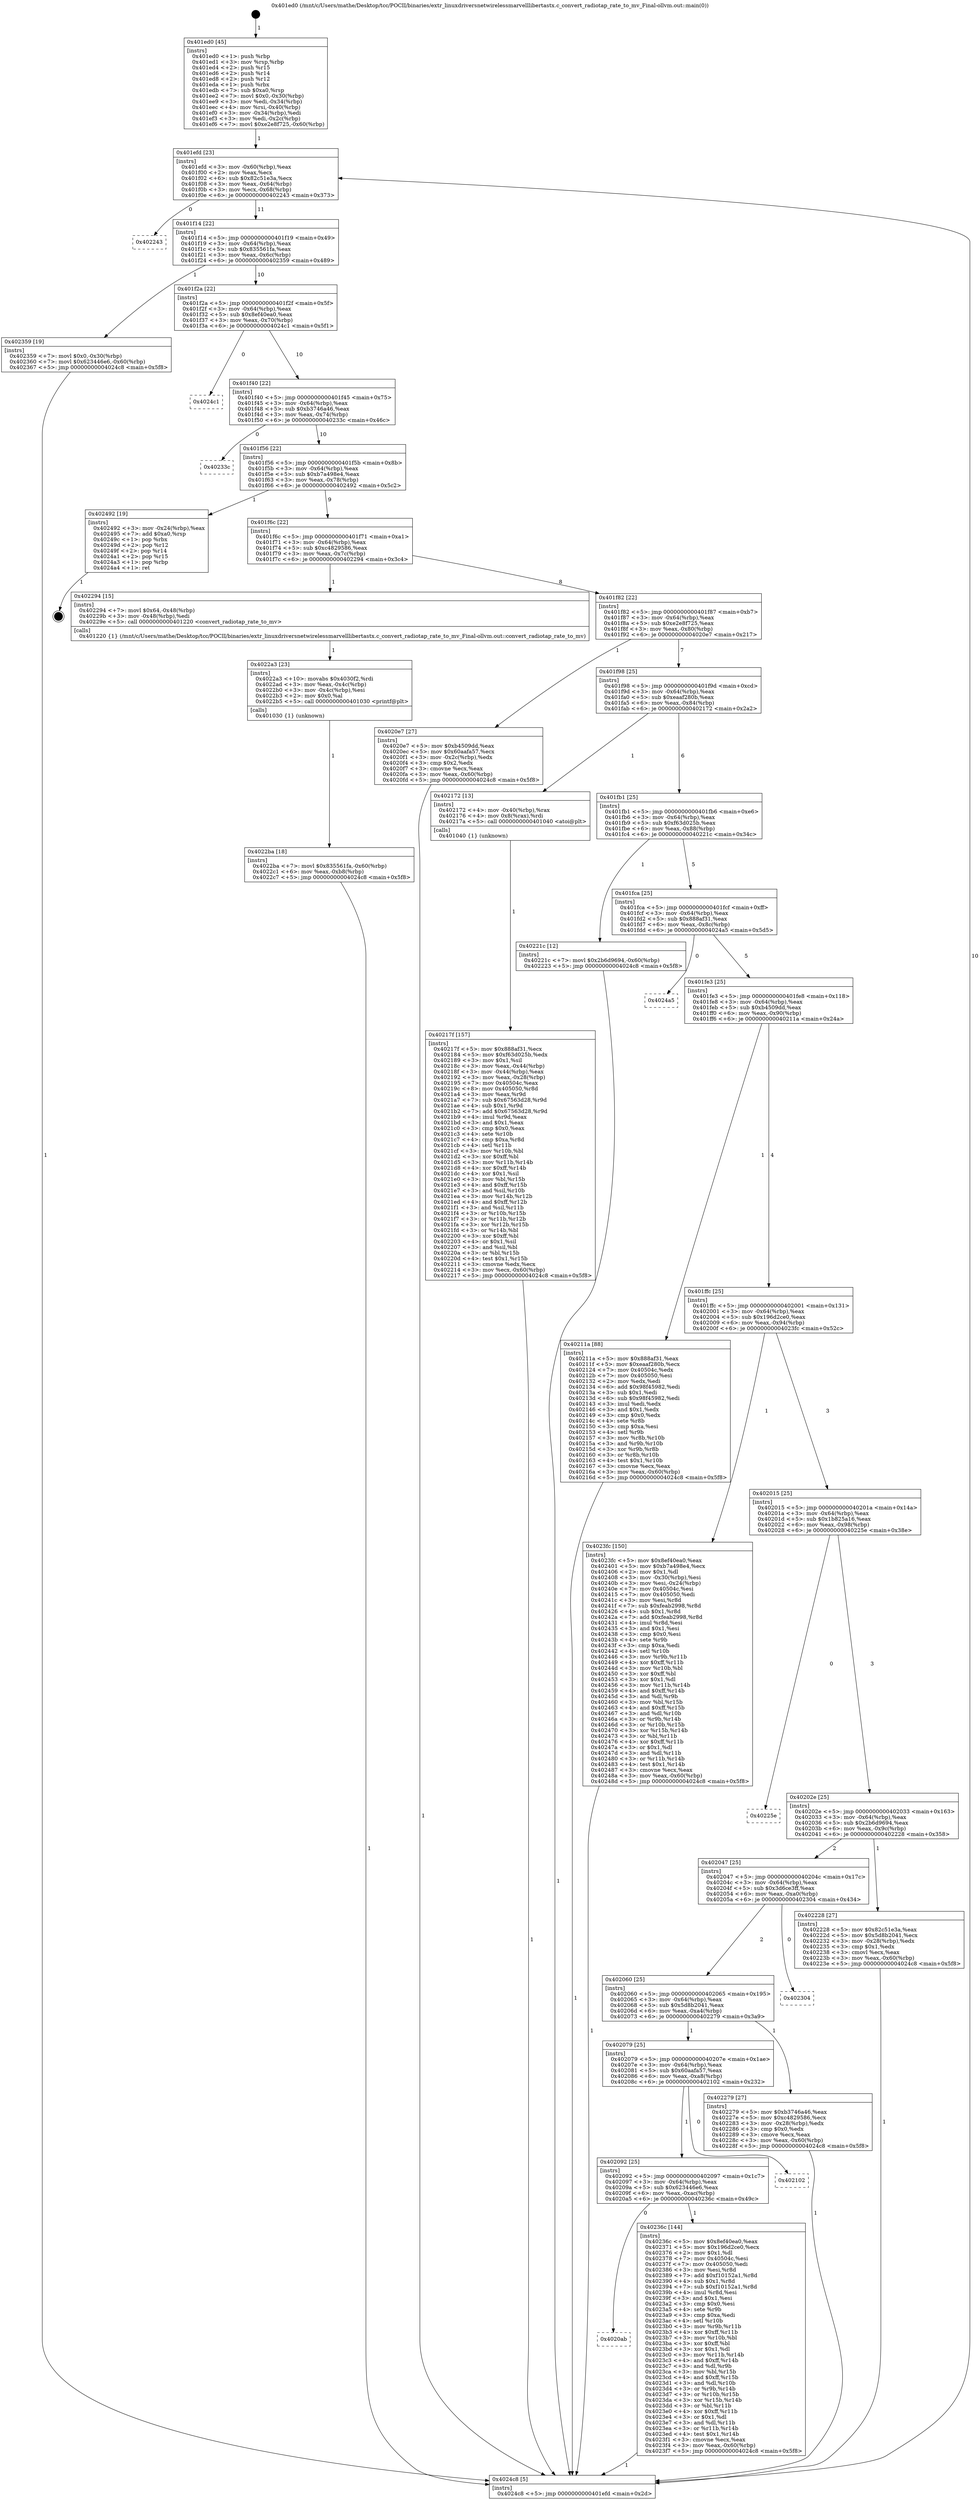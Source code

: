digraph "0x401ed0" {
  label = "0x401ed0 (/mnt/c/Users/mathe/Desktop/tcc/POCII/binaries/extr_linuxdriversnetwirelessmarvelllibertastx.c_convert_radiotap_rate_to_mv_Final-ollvm.out::main(0))"
  labelloc = "t"
  node[shape=record]

  Entry [label="",width=0.3,height=0.3,shape=circle,fillcolor=black,style=filled]
  "0x401efd" [label="{
     0x401efd [23]\l
     | [instrs]\l
     &nbsp;&nbsp;0x401efd \<+3\>: mov -0x60(%rbp),%eax\l
     &nbsp;&nbsp;0x401f00 \<+2\>: mov %eax,%ecx\l
     &nbsp;&nbsp;0x401f02 \<+6\>: sub $0x82c51e3a,%ecx\l
     &nbsp;&nbsp;0x401f08 \<+3\>: mov %eax,-0x64(%rbp)\l
     &nbsp;&nbsp;0x401f0b \<+3\>: mov %ecx,-0x68(%rbp)\l
     &nbsp;&nbsp;0x401f0e \<+6\>: je 0000000000402243 \<main+0x373\>\l
  }"]
  "0x402243" [label="{
     0x402243\l
  }", style=dashed]
  "0x401f14" [label="{
     0x401f14 [22]\l
     | [instrs]\l
     &nbsp;&nbsp;0x401f14 \<+5\>: jmp 0000000000401f19 \<main+0x49\>\l
     &nbsp;&nbsp;0x401f19 \<+3\>: mov -0x64(%rbp),%eax\l
     &nbsp;&nbsp;0x401f1c \<+5\>: sub $0x835561fa,%eax\l
     &nbsp;&nbsp;0x401f21 \<+3\>: mov %eax,-0x6c(%rbp)\l
     &nbsp;&nbsp;0x401f24 \<+6\>: je 0000000000402359 \<main+0x489\>\l
  }"]
  Exit [label="",width=0.3,height=0.3,shape=circle,fillcolor=black,style=filled,peripheries=2]
  "0x402359" [label="{
     0x402359 [19]\l
     | [instrs]\l
     &nbsp;&nbsp;0x402359 \<+7\>: movl $0x0,-0x30(%rbp)\l
     &nbsp;&nbsp;0x402360 \<+7\>: movl $0x623446e6,-0x60(%rbp)\l
     &nbsp;&nbsp;0x402367 \<+5\>: jmp 00000000004024c8 \<main+0x5f8\>\l
  }"]
  "0x401f2a" [label="{
     0x401f2a [22]\l
     | [instrs]\l
     &nbsp;&nbsp;0x401f2a \<+5\>: jmp 0000000000401f2f \<main+0x5f\>\l
     &nbsp;&nbsp;0x401f2f \<+3\>: mov -0x64(%rbp),%eax\l
     &nbsp;&nbsp;0x401f32 \<+5\>: sub $0x8ef40ea0,%eax\l
     &nbsp;&nbsp;0x401f37 \<+3\>: mov %eax,-0x70(%rbp)\l
     &nbsp;&nbsp;0x401f3a \<+6\>: je 00000000004024c1 \<main+0x5f1\>\l
  }"]
  "0x4020ab" [label="{
     0x4020ab\l
  }", style=dashed]
  "0x4024c1" [label="{
     0x4024c1\l
  }", style=dashed]
  "0x401f40" [label="{
     0x401f40 [22]\l
     | [instrs]\l
     &nbsp;&nbsp;0x401f40 \<+5\>: jmp 0000000000401f45 \<main+0x75\>\l
     &nbsp;&nbsp;0x401f45 \<+3\>: mov -0x64(%rbp),%eax\l
     &nbsp;&nbsp;0x401f48 \<+5\>: sub $0xb3746a46,%eax\l
     &nbsp;&nbsp;0x401f4d \<+3\>: mov %eax,-0x74(%rbp)\l
     &nbsp;&nbsp;0x401f50 \<+6\>: je 000000000040233c \<main+0x46c\>\l
  }"]
  "0x40236c" [label="{
     0x40236c [144]\l
     | [instrs]\l
     &nbsp;&nbsp;0x40236c \<+5\>: mov $0x8ef40ea0,%eax\l
     &nbsp;&nbsp;0x402371 \<+5\>: mov $0x196d2ce0,%ecx\l
     &nbsp;&nbsp;0x402376 \<+2\>: mov $0x1,%dl\l
     &nbsp;&nbsp;0x402378 \<+7\>: mov 0x40504c,%esi\l
     &nbsp;&nbsp;0x40237f \<+7\>: mov 0x405050,%edi\l
     &nbsp;&nbsp;0x402386 \<+3\>: mov %esi,%r8d\l
     &nbsp;&nbsp;0x402389 \<+7\>: add $0xf10152a1,%r8d\l
     &nbsp;&nbsp;0x402390 \<+4\>: sub $0x1,%r8d\l
     &nbsp;&nbsp;0x402394 \<+7\>: sub $0xf10152a1,%r8d\l
     &nbsp;&nbsp;0x40239b \<+4\>: imul %r8d,%esi\l
     &nbsp;&nbsp;0x40239f \<+3\>: and $0x1,%esi\l
     &nbsp;&nbsp;0x4023a2 \<+3\>: cmp $0x0,%esi\l
     &nbsp;&nbsp;0x4023a5 \<+4\>: sete %r9b\l
     &nbsp;&nbsp;0x4023a9 \<+3\>: cmp $0xa,%edi\l
     &nbsp;&nbsp;0x4023ac \<+4\>: setl %r10b\l
     &nbsp;&nbsp;0x4023b0 \<+3\>: mov %r9b,%r11b\l
     &nbsp;&nbsp;0x4023b3 \<+4\>: xor $0xff,%r11b\l
     &nbsp;&nbsp;0x4023b7 \<+3\>: mov %r10b,%bl\l
     &nbsp;&nbsp;0x4023ba \<+3\>: xor $0xff,%bl\l
     &nbsp;&nbsp;0x4023bd \<+3\>: xor $0x1,%dl\l
     &nbsp;&nbsp;0x4023c0 \<+3\>: mov %r11b,%r14b\l
     &nbsp;&nbsp;0x4023c3 \<+4\>: and $0xff,%r14b\l
     &nbsp;&nbsp;0x4023c7 \<+3\>: and %dl,%r9b\l
     &nbsp;&nbsp;0x4023ca \<+3\>: mov %bl,%r15b\l
     &nbsp;&nbsp;0x4023cd \<+4\>: and $0xff,%r15b\l
     &nbsp;&nbsp;0x4023d1 \<+3\>: and %dl,%r10b\l
     &nbsp;&nbsp;0x4023d4 \<+3\>: or %r9b,%r14b\l
     &nbsp;&nbsp;0x4023d7 \<+3\>: or %r10b,%r15b\l
     &nbsp;&nbsp;0x4023da \<+3\>: xor %r15b,%r14b\l
     &nbsp;&nbsp;0x4023dd \<+3\>: or %bl,%r11b\l
     &nbsp;&nbsp;0x4023e0 \<+4\>: xor $0xff,%r11b\l
     &nbsp;&nbsp;0x4023e4 \<+3\>: or $0x1,%dl\l
     &nbsp;&nbsp;0x4023e7 \<+3\>: and %dl,%r11b\l
     &nbsp;&nbsp;0x4023ea \<+3\>: or %r11b,%r14b\l
     &nbsp;&nbsp;0x4023ed \<+4\>: test $0x1,%r14b\l
     &nbsp;&nbsp;0x4023f1 \<+3\>: cmovne %ecx,%eax\l
     &nbsp;&nbsp;0x4023f4 \<+3\>: mov %eax,-0x60(%rbp)\l
     &nbsp;&nbsp;0x4023f7 \<+5\>: jmp 00000000004024c8 \<main+0x5f8\>\l
  }"]
  "0x40233c" [label="{
     0x40233c\l
  }", style=dashed]
  "0x401f56" [label="{
     0x401f56 [22]\l
     | [instrs]\l
     &nbsp;&nbsp;0x401f56 \<+5\>: jmp 0000000000401f5b \<main+0x8b\>\l
     &nbsp;&nbsp;0x401f5b \<+3\>: mov -0x64(%rbp),%eax\l
     &nbsp;&nbsp;0x401f5e \<+5\>: sub $0xb7a498e4,%eax\l
     &nbsp;&nbsp;0x401f63 \<+3\>: mov %eax,-0x78(%rbp)\l
     &nbsp;&nbsp;0x401f66 \<+6\>: je 0000000000402492 \<main+0x5c2\>\l
  }"]
  "0x402092" [label="{
     0x402092 [25]\l
     | [instrs]\l
     &nbsp;&nbsp;0x402092 \<+5\>: jmp 0000000000402097 \<main+0x1c7\>\l
     &nbsp;&nbsp;0x402097 \<+3\>: mov -0x64(%rbp),%eax\l
     &nbsp;&nbsp;0x40209a \<+5\>: sub $0x623446e6,%eax\l
     &nbsp;&nbsp;0x40209f \<+6\>: mov %eax,-0xac(%rbp)\l
     &nbsp;&nbsp;0x4020a5 \<+6\>: je 000000000040236c \<main+0x49c\>\l
  }"]
  "0x402492" [label="{
     0x402492 [19]\l
     | [instrs]\l
     &nbsp;&nbsp;0x402492 \<+3\>: mov -0x24(%rbp),%eax\l
     &nbsp;&nbsp;0x402495 \<+7\>: add $0xa0,%rsp\l
     &nbsp;&nbsp;0x40249c \<+1\>: pop %rbx\l
     &nbsp;&nbsp;0x40249d \<+2\>: pop %r12\l
     &nbsp;&nbsp;0x40249f \<+2\>: pop %r14\l
     &nbsp;&nbsp;0x4024a1 \<+2\>: pop %r15\l
     &nbsp;&nbsp;0x4024a3 \<+1\>: pop %rbp\l
     &nbsp;&nbsp;0x4024a4 \<+1\>: ret\l
  }"]
  "0x401f6c" [label="{
     0x401f6c [22]\l
     | [instrs]\l
     &nbsp;&nbsp;0x401f6c \<+5\>: jmp 0000000000401f71 \<main+0xa1\>\l
     &nbsp;&nbsp;0x401f71 \<+3\>: mov -0x64(%rbp),%eax\l
     &nbsp;&nbsp;0x401f74 \<+5\>: sub $0xc4829586,%eax\l
     &nbsp;&nbsp;0x401f79 \<+3\>: mov %eax,-0x7c(%rbp)\l
     &nbsp;&nbsp;0x401f7c \<+6\>: je 0000000000402294 \<main+0x3c4\>\l
  }"]
  "0x402102" [label="{
     0x402102\l
  }", style=dashed]
  "0x402294" [label="{
     0x402294 [15]\l
     | [instrs]\l
     &nbsp;&nbsp;0x402294 \<+7\>: movl $0x64,-0x48(%rbp)\l
     &nbsp;&nbsp;0x40229b \<+3\>: mov -0x48(%rbp),%edi\l
     &nbsp;&nbsp;0x40229e \<+5\>: call 0000000000401220 \<convert_radiotap_rate_to_mv\>\l
     | [calls]\l
     &nbsp;&nbsp;0x401220 \{1\} (/mnt/c/Users/mathe/Desktop/tcc/POCII/binaries/extr_linuxdriversnetwirelessmarvelllibertastx.c_convert_radiotap_rate_to_mv_Final-ollvm.out::convert_radiotap_rate_to_mv)\l
  }"]
  "0x401f82" [label="{
     0x401f82 [22]\l
     | [instrs]\l
     &nbsp;&nbsp;0x401f82 \<+5\>: jmp 0000000000401f87 \<main+0xb7\>\l
     &nbsp;&nbsp;0x401f87 \<+3\>: mov -0x64(%rbp),%eax\l
     &nbsp;&nbsp;0x401f8a \<+5\>: sub $0xe2e8f725,%eax\l
     &nbsp;&nbsp;0x401f8f \<+3\>: mov %eax,-0x80(%rbp)\l
     &nbsp;&nbsp;0x401f92 \<+6\>: je 00000000004020e7 \<main+0x217\>\l
  }"]
  "0x4022ba" [label="{
     0x4022ba [18]\l
     | [instrs]\l
     &nbsp;&nbsp;0x4022ba \<+7\>: movl $0x835561fa,-0x60(%rbp)\l
     &nbsp;&nbsp;0x4022c1 \<+6\>: mov %eax,-0xb8(%rbp)\l
     &nbsp;&nbsp;0x4022c7 \<+5\>: jmp 00000000004024c8 \<main+0x5f8\>\l
  }"]
  "0x4020e7" [label="{
     0x4020e7 [27]\l
     | [instrs]\l
     &nbsp;&nbsp;0x4020e7 \<+5\>: mov $0xb4509dd,%eax\l
     &nbsp;&nbsp;0x4020ec \<+5\>: mov $0x60aafa57,%ecx\l
     &nbsp;&nbsp;0x4020f1 \<+3\>: mov -0x2c(%rbp),%edx\l
     &nbsp;&nbsp;0x4020f4 \<+3\>: cmp $0x2,%edx\l
     &nbsp;&nbsp;0x4020f7 \<+3\>: cmovne %ecx,%eax\l
     &nbsp;&nbsp;0x4020fa \<+3\>: mov %eax,-0x60(%rbp)\l
     &nbsp;&nbsp;0x4020fd \<+5\>: jmp 00000000004024c8 \<main+0x5f8\>\l
  }"]
  "0x401f98" [label="{
     0x401f98 [25]\l
     | [instrs]\l
     &nbsp;&nbsp;0x401f98 \<+5\>: jmp 0000000000401f9d \<main+0xcd\>\l
     &nbsp;&nbsp;0x401f9d \<+3\>: mov -0x64(%rbp),%eax\l
     &nbsp;&nbsp;0x401fa0 \<+5\>: sub $0xeaaf280b,%eax\l
     &nbsp;&nbsp;0x401fa5 \<+6\>: mov %eax,-0x84(%rbp)\l
     &nbsp;&nbsp;0x401fab \<+6\>: je 0000000000402172 \<main+0x2a2\>\l
  }"]
  "0x4024c8" [label="{
     0x4024c8 [5]\l
     | [instrs]\l
     &nbsp;&nbsp;0x4024c8 \<+5\>: jmp 0000000000401efd \<main+0x2d\>\l
  }"]
  "0x401ed0" [label="{
     0x401ed0 [45]\l
     | [instrs]\l
     &nbsp;&nbsp;0x401ed0 \<+1\>: push %rbp\l
     &nbsp;&nbsp;0x401ed1 \<+3\>: mov %rsp,%rbp\l
     &nbsp;&nbsp;0x401ed4 \<+2\>: push %r15\l
     &nbsp;&nbsp;0x401ed6 \<+2\>: push %r14\l
     &nbsp;&nbsp;0x401ed8 \<+2\>: push %r12\l
     &nbsp;&nbsp;0x401eda \<+1\>: push %rbx\l
     &nbsp;&nbsp;0x401edb \<+7\>: sub $0xa0,%rsp\l
     &nbsp;&nbsp;0x401ee2 \<+7\>: movl $0x0,-0x30(%rbp)\l
     &nbsp;&nbsp;0x401ee9 \<+3\>: mov %edi,-0x34(%rbp)\l
     &nbsp;&nbsp;0x401eec \<+4\>: mov %rsi,-0x40(%rbp)\l
     &nbsp;&nbsp;0x401ef0 \<+3\>: mov -0x34(%rbp),%edi\l
     &nbsp;&nbsp;0x401ef3 \<+3\>: mov %edi,-0x2c(%rbp)\l
     &nbsp;&nbsp;0x401ef6 \<+7\>: movl $0xe2e8f725,-0x60(%rbp)\l
  }"]
  "0x4022a3" [label="{
     0x4022a3 [23]\l
     | [instrs]\l
     &nbsp;&nbsp;0x4022a3 \<+10\>: movabs $0x4030f2,%rdi\l
     &nbsp;&nbsp;0x4022ad \<+3\>: mov %eax,-0x4c(%rbp)\l
     &nbsp;&nbsp;0x4022b0 \<+3\>: mov -0x4c(%rbp),%esi\l
     &nbsp;&nbsp;0x4022b3 \<+2\>: mov $0x0,%al\l
     &nbsp;&nbsp;0x4022b5 \<+5\>: call 0000000000401030 \<printf@plt\>\l
     | [calls]\l
     &nbsp;&nbsp;0x401030 \{1\} (unknown)\l
  }"]
  "0x402172" [label="{
     0x402172 [13]\l
     | [instrs]\l
     &nbsp;&nbsp;0x402172 \<+4\>: mov -0x40(%rbp),%rax\l
     &nbsp;&nbsp;0x402176 \<+4\>: mov 0x8(%rax),%rdi\l
     &nbsp;&nbsp;0x40217a \<+5\>: call 0000000000401040 \<atoi@plt\>\l
     | [calls]\l
     &nbsp;&nbsp;0x401040 \{1\} (unknown)\l
  }"]
  "0x401fb1" [label="{
     0x401fb1 [25]\l
     | [instrs]\l
     &nbsp;&nbsp;0x401fb1 \<+5\>: jmp 0000000000401fb6 \<main+0xe6\>\l
     &nbsp;&nbsp;0x401fb6 \<+3\>: mov -0x64(%rbp),%eax\l
     &nbsp;&nbsp;0x401fb9 \<+5\>: sub $0xf63d025b,%eax\l
     &nbsp;&nbsp;0x401fbe \<+6\>: mov %eax,-0x88(%rbp)\l
     &nbsp;&nbsp;0x401fc4 \<+6\>: je 000000000040221c \<main+0x34c\>\l
  }"]
  "0x402079" [label="{
     0x402079 [25]\l
     | [instrs]\l
     &nbsp;&nbsp;0x402079 \<+5\>: jmp 000000000040207e \<main+0x1ae\>\l
     &nbsp;&nbsp;0x40207e \<+3\>: mov -0x64(%rbp),%eax\l
     &nbsp;&nbsp;0x402081 \<+5\>: sub $0x60aafa57,%eax\l
     &nbsp;&nbsp;0x402086 \<+6\>: mov %eax,-0xa8(%rbp)\l
     &nbsp;&nbsp;0x40208c \<+6\>: je 0000000000402102 \<main+0x232\>\l
  }"]
  "0x40221c" [label="{
     0x40221c [12]\l
     | [instrs]\l
     &nbsp;&nbsp;0x40221c \<+7\>: movl $0x2b6d9694,-0x60(%rbp)\l
     &nbsp;&nbsp;0x402223 \<+5\>: jmp 00000000004024c8 \<main+0x5f8\>\l
  }"]
  "0x401fca" [label="{
     0x401fca [25]\l
     | [instrs]\l
     &nbsp;&nbsp;0x401fca \<+5\>: jmp 0000000000401fcf \<main+0xff\>\l
     &nbsp;&nbsp;0x401fcf \<+3\>: mov -0x64(%rbp),%eax\l
     &nbsp;&nbsp;0x401fd2 \<+5\>: sub $0x888af31,%eax\l
     &nbsp;&nbsp;0x401fd7 \<+6\>: mov %eax,-0x8c(%rbp)\l
     &nbsp;&nbsp;0x401fdd \<+6\>: je 00000000004024a5 \<main+0x5d5\>\l
  }"]
  "0x402279" [label="{
     0x402279 [27]\l
     | [instrs]\l
     &nbsp;&nbsp;0x402279 \<+5\>: mov $0xb3746a46,%eax\l
     &nbsp;&nbsp;0x40227e \<+5\>: mov $0xc4829586,%ecx\l
     &nbsp;&nbsp;0x402283 \<+3\>: mov -0x28(%rbp),%edx\l
     &nbsp;&nbsp;0x402286 \<+3\>: cmp $0x0,%edx\l
     &nbsp;&nbsp;0x402289 \<+3\>: cmove %ecx,%eax\l
     &nbsp;&nbsp;0x40228c \<+3\>: mov %eax,-0x60(%rbp)\l
     &nbsp;&nbsp;0x40228f \<+5\>: jmp 00000000004024c8 \<main+0x5f8\>\l
  }"]
  "0x4024a5" [label="{
     0x4024a5\l
  }", style=dashed]
  "0x401fe3" [label="{
     0x401fe3 [25]\l
     | [instrs]\l
     &nbsp;&nbsp;0x401fe3 \<+5\>: jmp 0000000000401fe8 \<main+0x118\>\l
     &nbsp;&nbsp;0x401fe8 \<+3\>: mov -0x64(%rbp),%eax\l
     &nbsp;&nbsp;0x401feb \<+5\>: sub $0xb4509dd,%eax\l
     &nbsp;&nbsp;0x401ff0 \<+6\>: mov %eax,-0x90(%rbp)\l
     &nbsp;&nbsp;0x401ff6 \<+6\>: je 000000000040211a \<main+0x24a\>\l
  }"]
  "0x402060" [label="{
     0x402060 [25]\l
     | [instrs]\l
     &nbsp;&nbsp;0x402060 \<+5\>: jmp 0000000000402065 \<main+0x195\>\l
     &nbsp;&nbsp;0x402065 \<+3\>: mov -0x64(%rbp),%eax\l
     &nbsp;&nbsp;0x402068 \<+5\>: sub $0x5d8b2041,%eax\l
     &nbsp;&nbsp;0x40206d \<+6\>: mov %eax,-0xa4(%rbp)\l
     &nbsp;&nbsp;0x402073 \<+6\>: je 0000000000402279 \<main+0x3a9\>\l
  }"]
  "0x40211a" [label="{
     0x40211a [88]\l
     | [instrs]\l
     &nbsp;&nbsp;0x40211a \<+5\>: mov $0x888af31,%eax\l
     &nbsp;&nbsp;0x40211f \<+5\>: mov $0xeaaf280b,%ecx\l
     &nbsp;&nbsp;0x402124 \<+7\>: mov 0x40504c,%edx\l
     &nbsp;&nbsp;0x40212b \<+7\>: mov 0x405050,%esi\l
     &nbsp;&nbsp;0x402132 \<+2\>: mov %edx,%edi\l
     &nbsp;&nbsp;0x402134 \<+6\>: add $0x98f45982,%edi\l
     &nbsp;&nbsp;0x40213a \<+3\>: sub $0x1,%edi\l
     &nbsp;&nbsp;0x40213d \<+6\>: sub $0x98f45982,%edi\l
     &nbsp;&nbsp;0x402143 \<+3\>: imul %edi,%edx\l
     &nbsp;&nbsp;0x402146 \<+3\>: and $0x1,%edx\l
     &nbsp;&nbsp;0x402149 \<+3\>: cmp $0x0,%edx\l
     &nbsp;&nbsp;0x40214c \<+4\>: sete %r8b\l
     &nbsp;&nbsp;0x402150 \<+3\>: cmp $0xa,%esi\l
     &nbsp;&nbsp;0x402153 \<+4\>: setl %r9b\l
     &nbsp;&nbsp;0x402157 \<+3\>: mov %r8b,%r10b\l
     &nbsp;&nbsp;0x40215a \<+3\>: and %r9b,%r10b\l
     &nbsp;&nbsp;0x40215d \<+3\>: xor %r9b,%r8b\l
     &nbsp;&nbsp;0x402160 \<+3\>: or %r8b,%r10b\l
     &nbsp;&nbsp;0x402163 \<+4\>: test $0x1,%r10b\l
     &nbsp;&nbsp;0x402167 \<+3\>: cmovne %ecx,%eax\l
     &nbsp;&nbsp;0x40216a \<+3\>: mov %eax,-0x60(%rbp)\l
     &nbsp;&nbsp;0x40216d \<+5\>: jmp 00000000004024c8 \<main+0x5f8\>\l
  }"]
  "0x401ffc" [label="{
     0x401ffc [25]\l
     | [instrs]\l
     &nbsp;&nbsp;0x401ffc \<+5\>: jmp 0000000000402001 \<main+0x131\>\l
     &nbsp;&nbsp;0x402001 \<+3\>: mov -0x64(%rbp),%eax\l
     &nbsp;&nbsp;0x402004 \<+5\>: sub $0x196d2ce0,%eax\l
     &nbsp;&nbsp;0x402009 \<+6\>: mov %eax,-0x94(%rbp)\l
     &nbsp;&nbsp;0x40200f \<+6\>: je 00000000004023fc \<main+0x52c\>\l
  }"]
  "0x40217f" [label="{
     0x40217f [157]\l
     | [instrs]\l
     &nbsp;&nbsp;0x40217f \<+5\>: mov $0x888af31,%ecx\l
     &nbsp;&nbsp;0x402184 \<+5\>: mov $0xf63d025b,%edx\l
     &nbsp;&nbsp;0x402189 \<+3\>: mov $0x1,%sil\l
     &nbsp;&nbsp;0x40218c \<+3\>: mov %eax,-0x44(%rbp)\l
     &nbsp;&nbsp;0x40218f \<+3\>: mov -0x44(%rbp),%eax\l
     &nbsp;&nbsp;0x402192 \<+3\>: mov %eax,-0x28(%rbp)\l
     &nbsp;&nbsp;0x402195 \<+7\>: mov 0x40504c,%eax\l
     &nbsp;&nbsp;0x40219c \<+8\>: mov 0x405050,%r8d\l
     &nbsp;&nbsp;0x4021a4 \<+3\>: mov %eax,%r9d\l
     &nbsp;&nbsp;0x4021a7 \<+7\>: sub $0x67563d28,%r9d\l
     &nbsp;&nbsp;0x4021ae \<+4\>: sub $0x1,%r9d\l
     &nbsp;&nbsp;0x4021b2 \<+7\>: add $0x67563d28,%r9d\l
     &nbsp;&nbsp;0x4021b9 \<+4\>: imul %r9d,%eax\l
     &nbsp;&nbsp;0x4021bd \<+3\>: and $0x1,%eax\l
     &nbsp;&nbsp;0x4021c0 \<+3\>: cmp $0x0,%eax\l
     &nbsp;&nbsp;0x4021c3 \<+4\>: sete %r10b\l
     &nbsp;&nbsp;0x4021c7 \<+4\>: cmp $0xa,%r8d\l
     &nbsp;&nbsp;0x4021cb \<+4\>: setl %r11b\l
     &nbsp;&nbsp;0x4021cf \<+3\>: mov %r10b,%bl\l
     &nbsp;&nbsp;0x4021d2 \<+3\>: xor $0xff,%bl\l
     &nbsp;&nbsp;0x4021d5 \<+3\>: mov %r11b,%r14b\l
     &nbsp;&nbsp;0x4021d8 \<+4\>: xor $0xff,%r14b\l
     &nbsp;&nbsp;0x4021dc \<+4\>: xor $0x1,%sil\l
     &nbsp;&nbsp;0x4021e0 \<+3\>: mov %bl,%r15b\l
     &nbsp;&nbsp;0x4021e3 \<+4\>: and $0xff,%r15b\l
     &nbsp;&nbsp;0x4021e7 \<+3\>: and %sil,%r10b\l
     &nbsp;&nbsp;0x4021ea \<+3\>: mov %r14b,%r12b\l
     &nbsp;&nbsp;0x4021ed \<+4\>: and $0xff,%r12b\l
     &nbsp;&nbsp;0x4021f1 \<+3\>: and %sil,%r11b\l
     &nbsp;&nbsp;0x4021f4 \<+3\>: or %r10b,%r15b\l
     &nbsp;&nbsp;0x4021f7 \<+3\>: or %r11b,%r12b\l
     &nbsp;&nbsp;0x4021fa \<+3\>: xor %r12b,%r15b\l
     &nbsp;&nbsp;0x4021fd \<+3\>: or %r14b,%bl\l
     &nbsp;&nbsp;0x402200 \<+3\>: xor $0xff,%bl\l
     &nbsp;&nbsp;0x402203 \<+4\>: or $0x1,%sil\l
     &nbsp;&nbsp;0x402207 \<+3\>: and %sil,%bl\l
     &nbsp;&nbsp;0x40220a \<+3\>: or %bl,%r15b\l
     &nbsp;&nbsp;0x40220d \<+4\>: test $0x1,%r15b\l
     &nbsp;&nbsp;0x402211 \<+3\>: cmovne %edx,%ecx\l
     &nbsp;&nbsp;0x402214 \<+3\>: mov %ecx,-0x60(%rbp)\l
     &nbsp;&nbsp;0x402217 \<+5\>: jmp 00000000004024c8 \<main+0x5f8\>\l
  }"]
  "0x402304" [label="{
     0x402304\l
  }", style=dashed]
  "0x4023fc" [label="{
     0x4023fc [150]\l
     | [instrs]\l
     &nbsp;&nbsp;0x4023fc \<+5\>: mov $0x8ef40ea0,%eax\l
     &nbsp;&nbsp;0x402401 \<+5\>: mov $0xb7a498e4,%ecx\l
     &nbsp;&nbsp;0x402406 \<+2\>: mov $0x1,%dl\l
     &nbsp;&nbsp;0x402408 \<+3\>: mov -0x30(%rbp),%esi\l
     &nbsp;&nbsp;0x40240b \<+3\>: mov %esi,-0x24(%rbp)\l
     &nbsp;&nbsp;0x40240e \<+7\>: mov 0x40504c,%esi\l
     &nbsp;&nbsp;0x402415 \<+7\>: mov 0x405050,%edi\l
     &nbsp;&nbsp;0x40241c \<+3\>: mov %esi,%r8d\l
     &nbsp;&nbsp;0x40241f \<+7\>: sub $0xfeab2998,%r8d\l
     &nbsp;&nbsp;0x402426 \<+4\>: sub $0x1,%r8d\l
     &nbsp;&nbsp;0x40242a \<+7\>: add $0xfeab2998,%r8d\l
     &nbsp;&nbsp;0x402431 \<+4\>: imul %r8d,%esi\l
     &nbsp;&nbsp;0x402435 \<+3\>: and $0x1,%esi\l
     &nbsp;&nbsp;0x402438 \<+3\>: cmp $0x0,%esi\l
     &nbsp;&nbsp;0x40243b \<+4\>: sete %r9b\l
     &nbsp;&nbsp;0x40243f \<+3\>: cmp $0xa,%edi\l
     &nbsp;&nbsp;0x402442 \<+4\>: setl %r10b\l
     &nbsp;&nbsp;0x402446 \<+3\>: mov %r9b,%r11b\l
     &nbsp;&nbsp;0x402449 \<+4\>: xor $0xff,%r11b\l
     &nbsp;&nbsp;0x40244d \<+3\>: mov %r10b,%bl\l
     &nbsp;&nbsp;0x402450 \<+3\>: xor $0xff,%bl\l
     &nbsp;&nbsp;0x402453 \<+3\>: xor $0x1,%dl\l
     &nbsp;&nbsp;0x402456 \<+3\>: mov %r11b,%r14b\l
     &nbsp;&nbsp;0x402459 \<+4\>: and $0xff,%r14b\l
     &nbsp;&nbsp;0x40245d \<+3\>: and %dl,%r9b\l
     &nbsp;&nbsp;0x402460 \<+3\>: mov %bl,%r15b\l
     &nbsp;&nbsp;0x402463 \<+4\>: and $0xff,%r15b\l
     &nbsp;&nbsp;0x402467 \<+3\>: and %dl,%r10b\l
     &nbsp;&nbsp;0x40246a \<+3\>: or %r9b,%r14b\l
     &nbsp;&nbsp;0x40246d \<+3\>: or %r10b,%r15b\l
     &nbsp;&nbsp;0x402470 \<+3\>: xor %r15b,%r14b\l
     &nbsp;&nbsp;0x402473 \<+3\>: or %bl,%r11b\l
     &nbsp;&nbsp;0x402476 \<+4\>: xor $0xff,%r11b\l
     &nbsp;&nbsp;0x40247a \<+3\>: or $0x1,%dl\l
     &nbsp;&nbsp;0x40247d \<+3\>: and %dl,%r11b\l
     &nbsp;&nbsp;0x402480 \<+3\>: or %r11b,%r14b\l
     &nbsp;&nbsp;0x402483 \<+4\>: test $0x1,%r14b\l
     &nbsp;&nbsp;0x402487 \<+3\>: cmovne %ecx,%eax\l
     &nbsp;&nbsp;0x40248a \<+3\>: mov %eax,-0x60(%rbp)\l
     &nbsp;&nbsp;0x40248d \<+5\>: jmp 00000000004024c8 \<main+0x5f8\>\l
  }"]
  "0x402015" [label="{
     0x402015 [25]\l
     | [instrs]\l
     &nbsp;&nbsp;0x402015 \<+5\>: jmp 000000000040201a \<main+0x14a\>\l
     &nbsp;&nbsp;0x40201a \<+3\>: mov -0x64(%rbp),%eax\l
     &nbsp;&nbsp;0x40201d \<+5\>: sub $0x1b825a16,%eax\l
     &nbsp;&nbsp;0x402022 \<+6\>: mov %eax,-0x98(%rbp)\l
     &nbsp;&nbsp;0x402028 \<+6\>: je 000000000040225e \<main+0x38e\>\l
  }"]
  "0x402047" [label="{
     0x402047 [25]\l
     | [instrs]\l
     &nbsp;&nbsp;0x402047 \<+5\>: jmp 000000000040204c \<main+0x17c\>\l
     &nbsp;&nbsp;0x40204c \<+3\>: mov -0x64(%rbp),%eax\l
     &nbsp;&nbsp;0x40204f \<+5\>: sub $0x3d6ce3ff,%eax\l
     &nbsp;&nbsp;0x402054 \<+6\>: mov %eax,-0xa0(%rbp)\l
     &nbsp;&nbsp;0x40205a \<+6\>: je 0000000000402304 \<main+0x434\>\l
  }"]
  "0x40225e" [label="{
     0x40225e\l
  }", style=dashed]
  "0x40202e" [label="{
     0x40202e [25]\l
     | [instrs]\l
     &nbsp;&nbsp;0x40202e \<+5\>: jmp 0000000000402033 \<main+0x163\>\l
     &nbsp;&nbsp;0x402033 \<+3\>: mov -0x64(%rbp),%eax\l
     &nbsp;&nbsp;0x402036 \<+5\>: sub $0x2b6d9694,%eax\l
     &nbsp;&nbsp;0x40203b \<+6\>: mov %eax,-0x9c(%rbp)\l
     &nbsp;&nbsp;0x402041 \<+6\>: je 0000000000402228 \<main+0x358\>\l
  }"]
  "0x402228" [label="{
     0x402228 [27]\l
     | [instrs]\l
     &nbsp;&nbsp;0x402228 \<+5\>: mov $0x82c51e3a,%eax\l
     &nbsp;&nbsp;0x40222d \<+5\>: mov $0x5d8b2041,%ecx\l
     &nbsp;&nbsp;0x402232 \<+3\>: mov -0x28(%rbp),%edx\l
     &nbsp;&nbsp;0x402235 \<+3\>: cmp $0x1,%edx\l
     &nbsp;&nbsp;0x402238 \<+3\>: cmovl %ecx,%eax\l
     &nbsp;&nbsp;0x40223b \<+3\>: mov %eax,-0x60(%rbp)\l
     &nbsp;&nbsp;0x40223e \<+5\>: jmp 00000000004024c8 \<main+0x5f8\>\l
  }"]
  Entry -> "0x401ed0" [label=" 1"]
  "0x401efd" -> "0x402243" [label=" 0"]
  "0x401efd" -> "0x401f14" [label=" 11"]
  "0x402492" -> Exit [label=" 1"]
  "0x401f14" -> "0x402359" [label=" 1"]
  "0x401f14" -> "0x401f2a" [label=" 10"]
  "0x4023fc" -> "0x4024c8" [label=" 1"]
  "0x401f2a" -> "0x4024c1" [label=" 0"]
  "0x401f2a" -> "0x401f40" [label=" 10"]
  "0x40236c" -> "0x4024c8" [label=" 1"]
  "0x401f40" -> "0x40233c" [label=" 0"]
  "0x401f40" -> "0x401f56" [label=" 10"]
  "0x402092" -> "0x4020ab" [label=" 0"]
  "0x401f56" -> "0x402492" [label=" 1"]
  "0x401f56" -> "0x401f6c" [label=" 9"]
  "0x402092" -> "0x40236c" [label=" 1"]
  "0x401f6c" -> "0x402294" [label=" 1"]
  "0x401f6c" -> "0x401f82" [label=" 8"]
  "0x402079" -> "0x402092" [label=" 1"]
  "0x401f82" -> "0x4020e7" [label=" 1"]
  "0x401f82" -> "0x401f98" [label=" 7"]
  "0x4020e7" -> "0x4024c8" [label=" 1"]
  "0x401ed0" -> "0x401efd" [label=" 1"]
  "0x4024c8" -> "0x401efd" [label=" 10"]
  "0x402079" -> "0x402102" [label=" 0"]
  "0x401f98" -> "0x402172" [label=" 1"]
  "0x401f98" -> "0x401fb1" [label=" 6"]
  "0x402359" -> "0x4024c8" [label=" 1"]
  "0x401fb1" -> "0x40221c" [label=" 1"]
  "0x401fb1" -> "0x401fca" [label=" 5"]
  "0x4022ba" -> "0x4024c8" [label=" 1"]
  "0x401fca" -> "0x4024a5" [label=" 0"]
  "0x401fca" -> "0x401fe3" [label=" 5"]
  "0x4022a3" -> "0x4022ba" [label=" 1"]
  "0x401fe3" -> "0x40211a" [label=" 1"]
  "0x401fe3" -> "0x401ffc" [label=" 4"]
  "0x40211a" -> "0x4024c8" [label=" 1"]
  "0x402172" -> "0x40217f" [label=" 1"]
  "0x40217f" -> "0x4024c8" [label=" 1"]
  "0x40221c" -> "0x4024c8" [label=" 1"]
  "0x402279" -> "0x4024c8" [label=" 1"]
  "0x401ffc" -> "0x4023fc" [label=" 1"]
  "0x401ffc" -> "0x402015" [label=" 3"]
  "0x402060" -> "0x402079" [label=" 1"]
  "0x402015" -> "0x40225e" [label=" 0"]
  "0x402015" -> "0x40202e" [label=" 3"]
  "0x402294" -> "0x4022a3" [label=" 1"]
  "0x40202e" -> "0x402228" [label=" 1"]
  "0x40202e" -> "0x402047" [label=" 2"]
  "0x402228" -> "0x4024c8" [label=" 1"]
  "0x402060" -> "0x402279" [label=" 1"]
  "0x402047" -> "0x402304" [label=" 0"]
  "0x402047" -> "0x402060" [label=" 2"]
}
